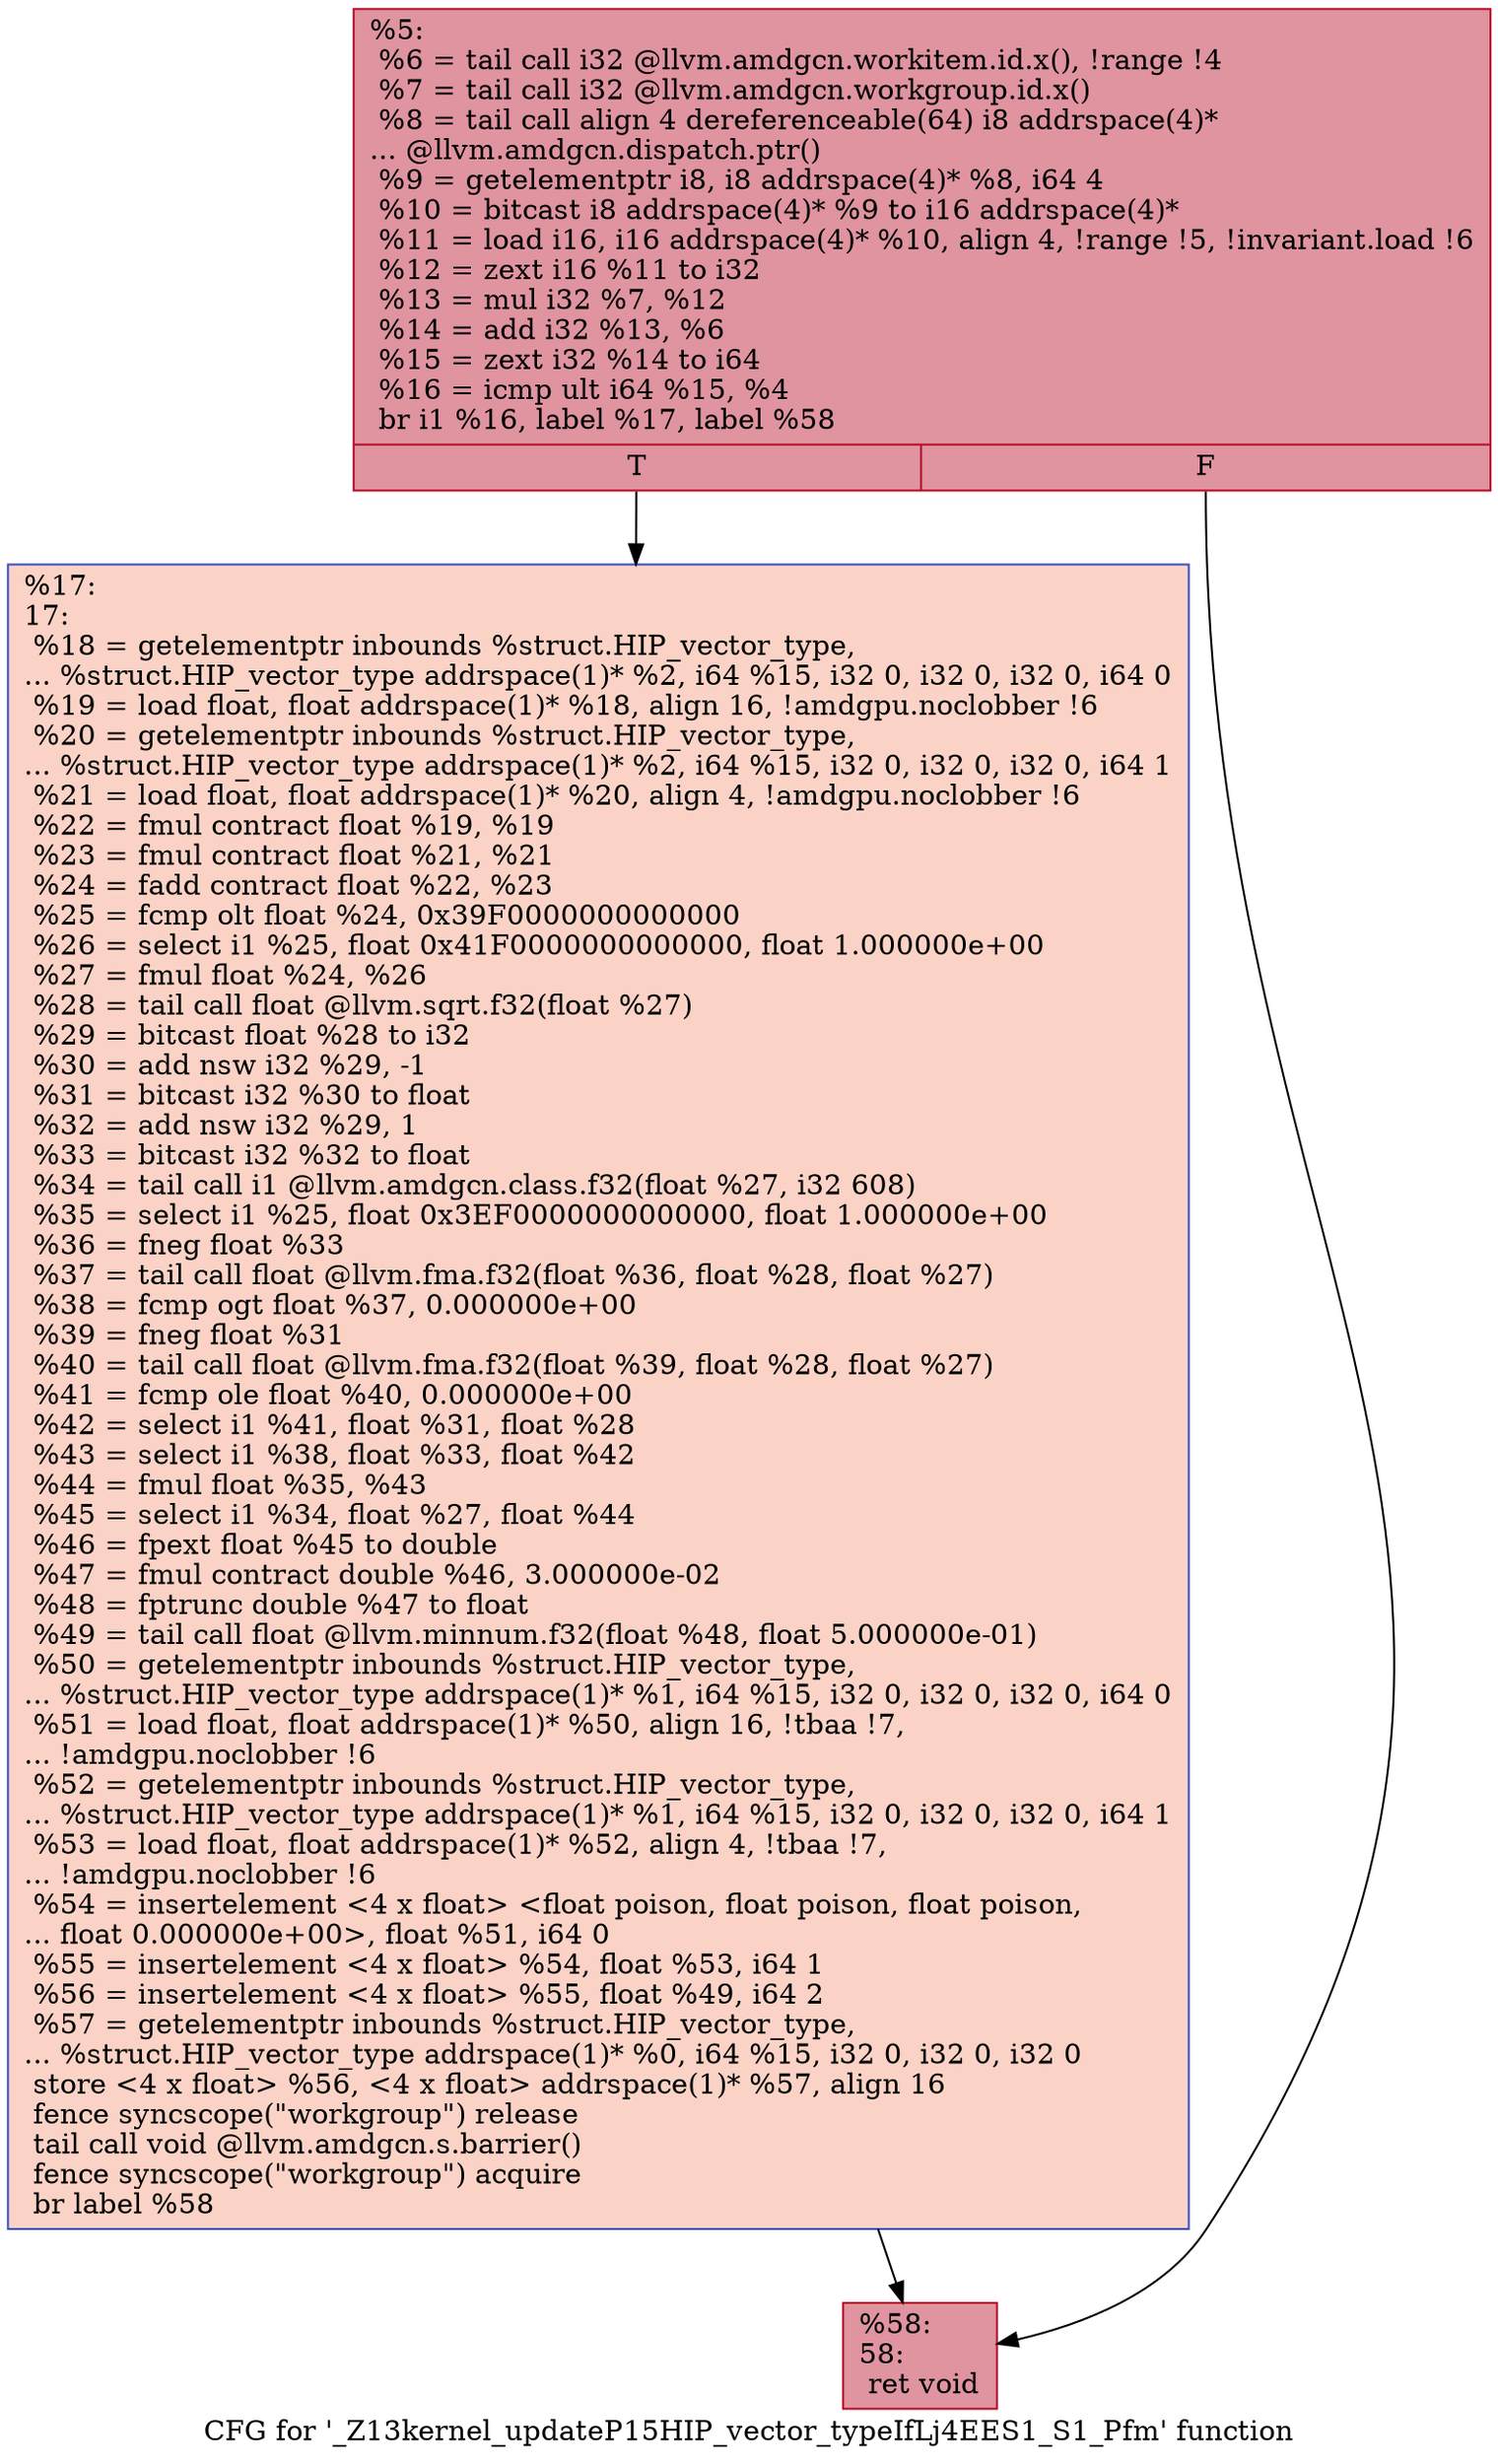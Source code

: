 digraph "CFG for '_Z13kernel_updateP15HIP_vector_typeIfLj4EES1_S1_Pfm' function" {
	label="CFG for '_Z13kernel_updateP15HIP_vector_typeIfLj4EES1_S1_Pfm' function";

	Node0x63786f0 [shape=record,color="#b70d28ff", style=filled, fillcolor="#b70d2870",label="{%5:\l  %6 = tail call i32 @llvm.amdgcn.workitem.id.x(), !range !4\l  %7 = tail call i32 @llvm.amdgcn.workgroup.id.x()\l  %8 = tail call align 4 dereferenceable(64) i8 addrspace(4)*\l... @llvm.amdgcn.dispatch.ptr()\l  %9 = getelementptr i8, i8 addrspace(4)* %8, i64 4\l  %10 = bitcast i8 addrspace(4)* %9 to i16 addrspace(4)*\l  %11 = load i16, i16 addrspace(4)* %10, align 4, !range !5, !invariant.load !6\l  %12 = zext i16 %11 to i32\l  %13 = mul i32 %7, %12\l  %14 = add i32 %13, %6\l  %15 = zext i32 %14 to i64\l  %16 = icmp ult i64 %15, %4\l  br i1 %16, label %17, label %58\l|{<s0>T|<s1>F}}"];
	Node0x63786f0:s0 -> Node0x6379820;
	Node0x63786f0:s1 -> Node0x637a700;
	Node0x6379820 [shape=record,color="#3d50c3ff", style=filled, fillcolor="#f59c7d70",label="{%17:\l17:                                               \l  %18 = getelementptr inbounds %struct.HIP_vector_type,\l... %struct.HIP_vector_type addrspace(1)* %2, i64 %15, i32 0, i32 0, i32 0, i64 0\l  %19 = load float, float addrspace(1)* %18, align 16, !amdgpu.noclobber !6\l  %20 = getelementptr inbounds %struct.HIP_vector_type,\l... %struct.HIP_vector_type addrspace(1)* %2, i64 %15, i32 0, i32 0, i32 0, i64 1\l  %21 = load float, float addrspace(1)* %20, align 4, !amdgpu.noclobber !6\l  %22 = fmul contract float %19, %19\l  %23 = fmul contract float %21, %21\l  %24 = fadd contract float %22, %23\l  %25 = fcmp olt float %24, 0x39F0000000000000\l  %26 = select i1 %25, float 0x41F0000000000000, float 1.000000e+00\l  %27 = fmul float %24, %26\l  %28 = tail call float @llvm.sqrt.f32(float %27)\l  %29 = bitcast float %28 to i32\l  %30 = add nsw i32 %29, -1\l  %31 = bitcast i32 %30 to float\l  %32 = add nsw i32 %29, 1\l  %33 = bitcast i32 %32 to float\l  %34 = tail call i1 @llvm.amdgcn.class.f32(float %27, i32 608)\l  %35 = select i1 %25, float 0x3EF0000000000000, float 1.000000e+00\l  %36 = fneg float %33\l  %37 = tail call float @llvm.fma.f32(float %36, float %28, float %27)\l  %38 = fcmp ogt float %37, 0.000000e+00\l  %39 = fneg float %31\l  %40 = tail call float @llvm.fma.f32(float %39, float %28, float %27)\l  %41 = fcmp ole float %40, 0.000000e+00\l  %42 = select i1 %41, float %31, float %28\l  %43 = select i1 %38, float %33, float %42\l  %44 = fmul float %35, %43\l  %45 = select i1 %34, float %27, float %44\l  %46 = fpext float %45 to double\l  %47 = fmul contract double %46, 3.000000e-02\l  %48 = fptrunc double %47 to float\l  %49 = tail call float @llvm.minnum.f32(float %48, float 5.000000e-01)\l  %50 = getelementptr inbounds %struct.HIP_vector_type,\l... %struct.HIP_vector_type addrspace(1)* %1, i64 %15, i32 0, i32 0, i32 0, i64 0\l  %51 = load float, float addrspace(1)* %50, align 16, !tbaa !7,\l... !amdgpu.noclobber !6\l  %52 = getelementptr inbounds %struct.HIP_vector_type,\l... %struct.HIP_vector_type addrspace(1)* %1, i64 %15, i32 0, i32 0, i32 0, i64 1\l  %53 = load float, float addrspace(1)* %52, align 4, !tbaa !7,\l... !amdgpu.noclobber !6\l  %54 = insertelement \<4 x float\> \<float poison, float poison, float poison,\l... float 0.000000e+00\>, float %51, i64 0\l  %55 = insertelement \<4 x float\> %54, float %53, i64 1\l  %56 = insertelement \<4 x float\> %55, float %49, i64 2\l  %57 = getelementptr inbounds %struct.HIP_vector_type,\l... %struct.HIP_vector_type addrspace(1)* %0, i64 %15, i32 0, i32 0, i32 0\l  store \<4 x float\> %56, \<4 x float\> addrspace(1)* %57, align 16\l  fence syncscope(\"workgroup\") release\l  tail call void @llvm.amdgcn.s.barrier()\l  fence syncscope(\"workgroup\") acquire\l  br label %58\l}"];
	Node0x6379820 -> Node0x637a700;
	Node0x637a700 [shape=record,color="#b70d28ff", style=filled, fillcolor="#b70d2870",label="{%58:\l58:                                               \l  ret void\l}"];
}
